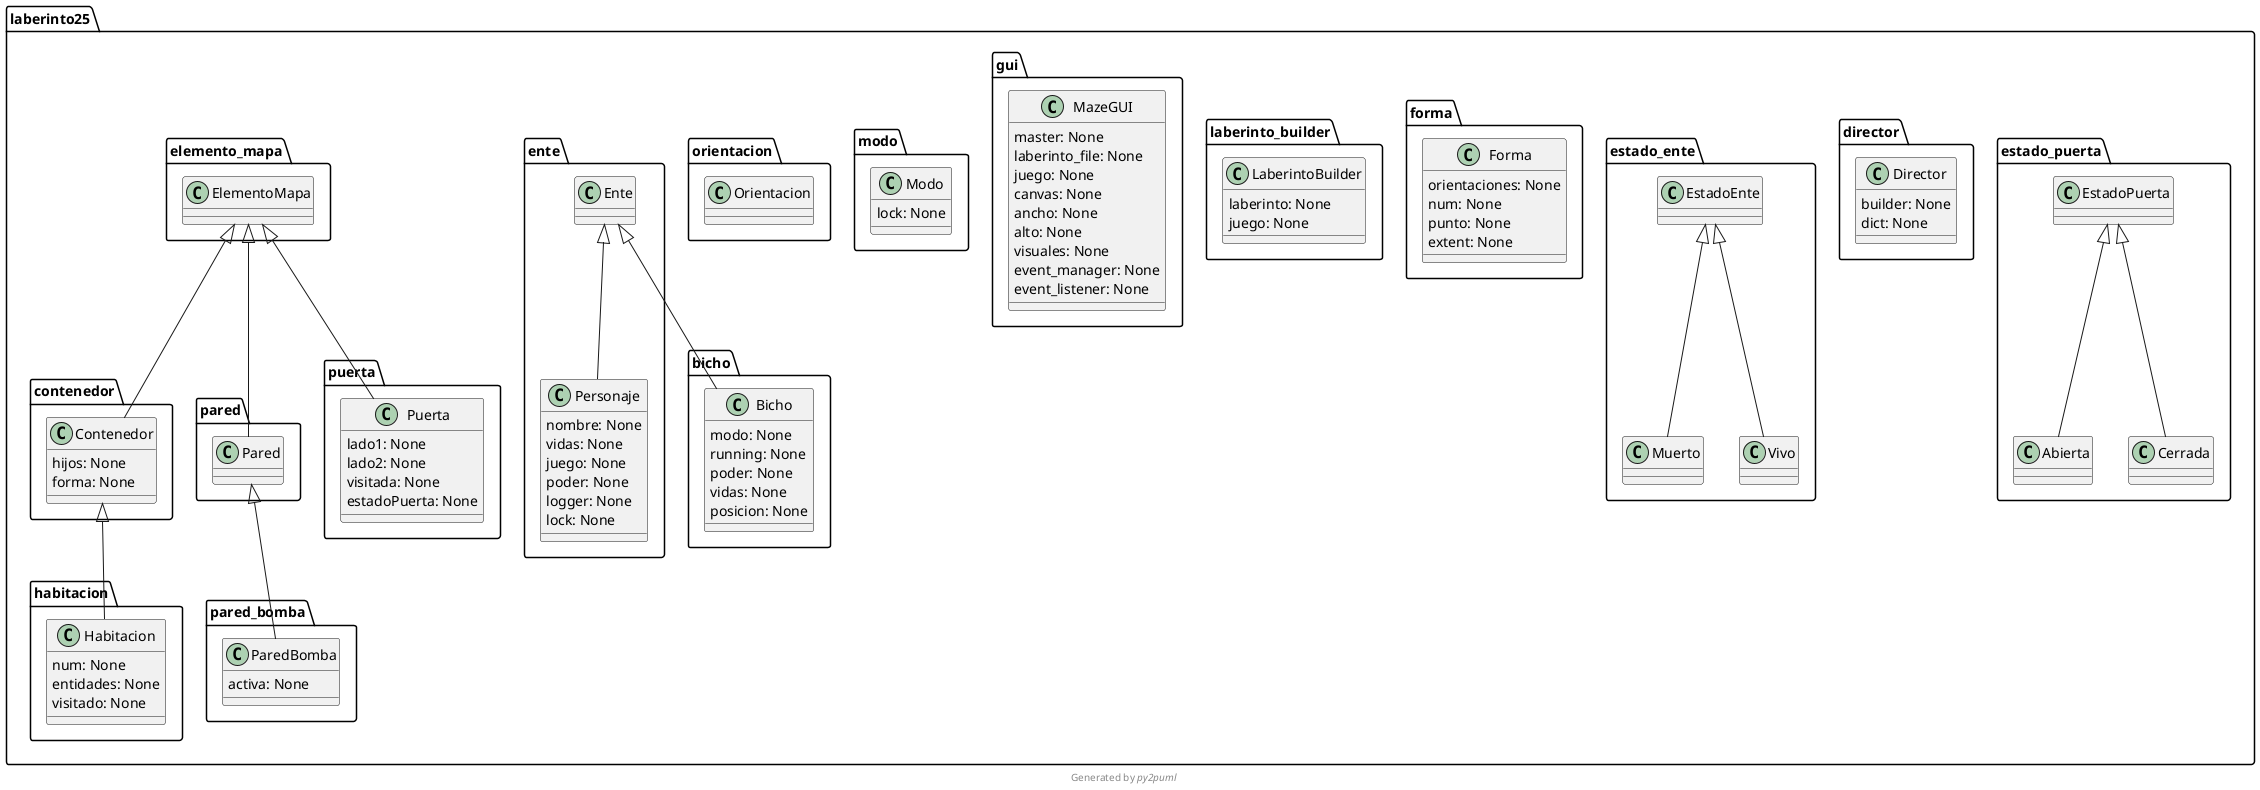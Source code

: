 @startuml laberinto25
!pragma useIntermediatePackages false

class laberinto25.estado_puerta.Abierta {
}
class laberinto25.bicho.Bicho {
  modo: None
  running: None
  poder: None
  vidas: None
  posicion: None
}
class laberinto25.estado_puerta.Cerrada {
}
class laberinto25.contenedor.Contenedor {
  hijos: None
  forma: None
}
class laberinto25.director.Director {
  builder: None
  dict: None
}
class laberinto25.estado_ente.EstadoEnte {
}
class laberinto25.estado_puerta.EstadoPuerta {
}
class laberinto25.forma.Forma {
  orientaciones: None
  num: None
  punto: None
  extent: None
}
class laberinto25.habitacion.Habitacion {
  num: None
  entidades: None
  visitado: None
}
class laberinto25.laberinto_builder.LaberintoBuilder {
  laberinto: None
  juego: None
}
class laberinto25.gui.MazeGUI {
  master: None
  laberinto_file: None
  juego: None
  canvas: None
  ancho: None
  alto: None
  visuales: None
  event_manager: None
  event_listener: None
}
class laberinto25.modo.Modo {
  lock: None
}
class laberinto25.estado_ente.Muerto {
}
class laberinto25.orientacion.Orientacion {
}
class laberinto25.pared.Pared {
}
class laberinto25.pared_bomba.ParedBomba {
  activa: None
}
class laberinto25.ente.Personaje {
  nombre: None
  vidas: None
  juego: None
  poder: None
  logger: None
  lock: None
}
class laberinto25.puerta.Puerta {
  lado1: None
  lado2: None
  visitada: None
  estadoPuerta: None
}
class laberinto25.estado_ente.Vivo {
}
laberinto25.estado_puerta.EstadoPuerta <|-- laberinto25.estado_puerta.Abierta
laberinto25.ente.Ente <|-- laberinto25.bicho.Bicho
laberinto25.estado_puerta.EstadoPuerta <|-- laberinto25.estado_puerta.Cerrada
laberinto25.elemento_mapa.ElementoMapa <|-- laberinto25.contenedor.Contenedor
laberinto25.contenedor.Contenedor <|-- laberinto25.habitacion.Habitacion
laberinto25.estado_ente.EstadoEnte <|-- laberinto25.estado_ente.Muerto
laberinto25.elemento_mapa.ElementoMapa <|-- laberinto25.pared.Pared
laberinto25.pared.Pared <|-- laberinto25.pared_bomba.ParedBomba
laberinto25.ente.Ente <|-- laberinto25.ente.Personaje
laberinto25.elemento_mapa.ElementoMapa <|-- laberinto25.puerta.Puerta
laberinto25.estado_ente.EstadoEnte <|-- laberinto25.estado_ente.Vivo
footer Generated by //py2puml//
@enduml


